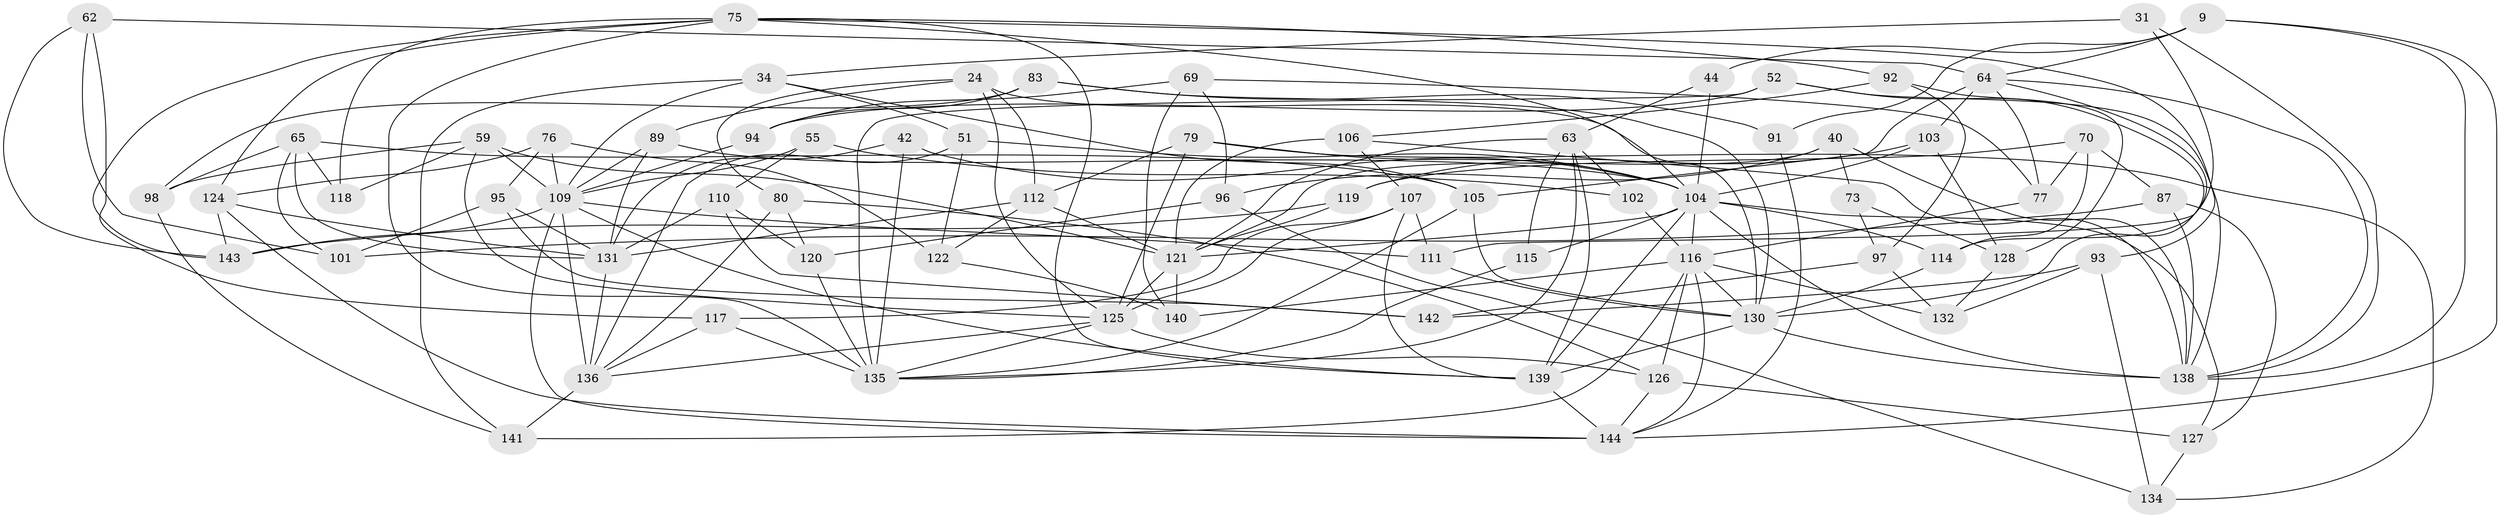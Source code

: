 // original degree distribution, {4: 1.0}
// Generated by graph-tools (version 1.1) at 2025/57/03/09/25 04:57:01]
// undirected, 72 vertices, 179 edges
graph export_dot {
graph [start="1"]
  node [color=gray90,style=filled];
  9 [super="+3"];
  24 [super="+1"];
  31;
  34 [super="+7"];
  40 [super="+15"];
  42;
  44;
  51;
  52 [super="+36"];
  55;
  59 [super="+54"];
  62;
  63 [super="+17+53"];
  64 [super="+8+13"];
  65 [super="+28"];
  69;
  70;
  73;
  75 [super="+49+57+67+60"];
  76;
  77;
  79;
  80;
  83;
  87;
  89;
  91;
  92;
  93;
  94;
  95;
  96;
  97;
  98;
  101;
  102;
  103;
  104 [super="+4+19+6+81+66"];
  105 [super="+61"];
  106 [super="+86"];
  107 [super="+2"];
  109 [super="+56+25+41"];
  110;
  111 [super="+14"];
  112 [super="+90"];
  114;
  115 [super="+113"];
  116 [super="+12+85+22+39"];
  117;
  118 [super="+50"];
  119;
  120;
  121 [super="+108+88"];
  122;
  124 [super="+82"];
  125 [super="+46+123"];
  126 [super="+71"];
  127;
  128;
  130 [super="+74"];
  131 [super="+33+37"];
  132;
  134;
  135 [super="+18+43"];
  136 [super="+23+100+133"];
  138 [super="+84"];
  139 [super="+129"];
  140;
  141 [super="+137"];
  142;
  143 [super="+99"];
  144 [super="+32+78"];
  9 -- 144;
  9 -- 91 [weight=2];
  9 -- 44;
  9 -- 64;
  9 -- 138;
  24 -- 80;
  24 -- 89;
  24 -- 112 [weight=2];
  24 -- 125;
  24 -- 130;
  31 -- 111 [weight=2];
  31 -- 34;
  31 -- 138;
  34 -- 51;
  34 -- 141 [weight=2];
  34 -- 105;
  34 -- 109;
  40 -- 96;
  40 -- 73 [weight=2];
  40 -- 138 [weight=2];
  40 -- 121;
  42 -- 135;
  42 -- 104 [weight=2];
  42 -- 131;
  44 -- 104 [weight=2];
  44 -- 63;
  51 -- 136;
  51 -- 122;
  51 -- 104;
  52 -- 94;
  52 -- 138 [weight=2];
  52 -- 135 [weight=2];
  52 -- 130;
  55 -- 102;
  55 -- 110;
  55 -- 109 [weight=2];
  59 -- 109 [weight=2];
  59 -- 98;
  59 -- 118;
  59 -- 121;
  59 -- 125;
  62 -- 101;
  62 -- 117;
  62 -- 143;
  62 -- 64;
  63 -- 102 [weight=2];
  63 -- 139;
  63 -- 115 [weight=2];
  63 -- 135;
  63 -- 121;
  64 -- 103;
  64 -- 105 [weight=2];
  64 -- 114;
  64 -- 77;
  64 -- 138;
  65 -- 118 [weight=2];
  65 -- 101;
  65 -- 98;
  65 -- 105;
  65 -- 131;
  69 -- 140;
  69 -- 77;
  69 -- 96;
  69 -- 94;
  70 -- 114;
  70 -- 87;
  70 -- 119;
  70 -- 77;
  73 -- 97;
  73 -- 128;
  75 -- 135;
  75 -- 124;
  75 -- 118 [weight=3];
  75 -- 104 [weight=2];
  75 -- 92;
  75 -- 93;
  75 -- 143;
  75 -- 139 [weight=2];
  76 -- 95;
  76 -- 122;
  76 -- 109;
  76 -- 124;
  77 -- 116;
  79 -- 134;
  79 -- 112;
  79 -- 104;
  79 -- 125;
  80 -- 120;
  80 -- 136;
  80 -- 126;
  83 -- 91;
  83 -- 98;
  83 -- 94;
  83 -- 130;
  87 -- 101;
  87 -- 127;
  87 -- 138;
  89 -- 109;
  89 -- 104;
  89 -- 131;
  91 -- 144;
  92 -- 97;
  92 -- 128;
  92 -- 106;
  93 -- 142;
  93 -- 132;
  93 -- 134;
  94 -- 109;
  95 -- 101;
  95 -- 142;
  95 -- 131;
  96 -- 120;
  96 -- 134;
  97 -- 142;
  97 -- 132;
  98 -- 141;
  102 -- 116;
  103 -- 128;
  103 -- 119;
  103 -- 104;
  104 -- 115 [weight=3];
  104 -- 138 [weight=2];
  104 -- 139 [weight=3];
  104 -- 114;
  104 -- 116 [weight=2];
  104 -- 127;
  104 -- 121 [weight=2];
  105 -- 135;
  105 -- 130;
  106 -- 138;
  106 -- 107;
  106 -- 121 [weight=3];
  107 -- 117;
  107 -- 111 [weight=2];
  107 -- 125;
  107 -- 139;
  109 -- 111;
  109 -- 144;
  109 -- 136 [weight=3];
  109 -- 139;
  109 -- 143 [weight=2];
  110 -- 131;
  110 -- 142;
  110 -- 120;
  111 -- 130;
  112 -- 121;
  112 -- 122;
  112 -- 131;
  114 -- 130;
  115 -- 135;
  116 -- 132;
  116 -- 126 [weight=2];
  116 -- 130 [weight=2];
  116 -- 140;
  116 -- 141;
  116 -- 144;
  117 -- 135;
  117 -- 136;
  119 -- 143;
  119 -- 121;
  120 -- 135;
  121 -- 140;
  121 -- 125;
  122 -- 140;
  124 -- 131;
  124 -- 144 [weight=2];
  124 -- 143;
  125 -- 136;
  125 -- 135;
  125 -- 126;
  126 -- 127;
  126 -- 144;
  127 -- 134;
  128 -- 132;
  130 -- 138;
  130 -- 139;
  131 -- 136;
  136 -- 141 [weight=2];
  139 -- 144;
}
